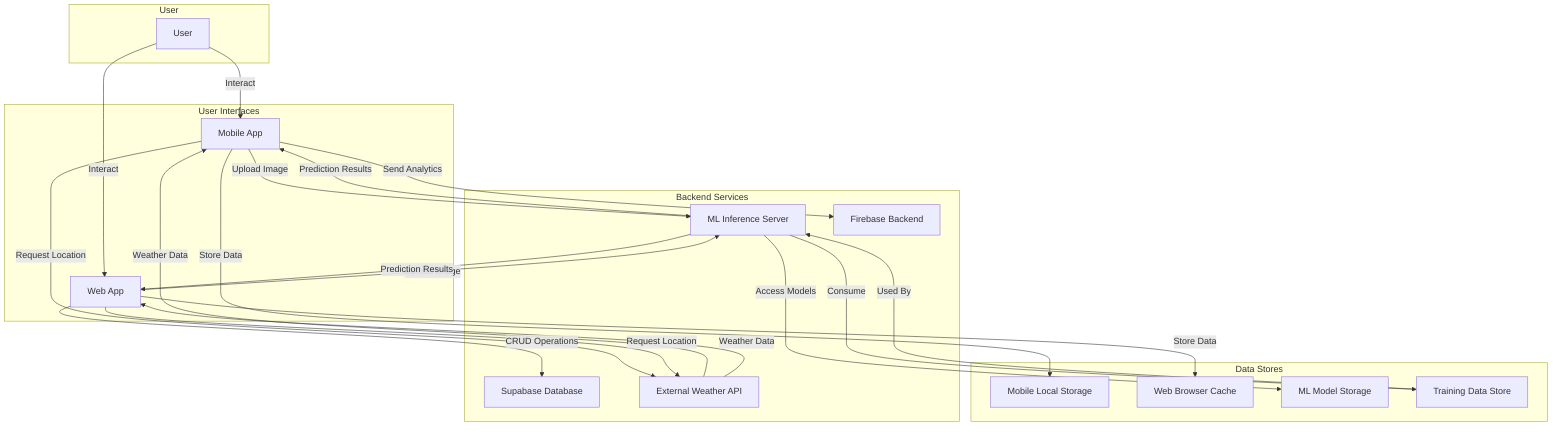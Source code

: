 graph TD
    subgraph User
        ActorUser[User]
    end

    subgraph User Interfaces
        MobileApp[Mobile App]
        WebApp[Web App]
    end

    subgraph Backend Services
        MLServer[ML Inference Server]
        Firebase[Firebase Backend]
        Supabase[Supabase Database]
        WeatherAPI[External Weather API]
    end

    subgraph Data Stores
        MobileLocalStorage[Mobile Local Storage]
        WebLocalStorage[Web Browser Cache]
        MLModelStorage[ML Model Storage]
        TrainingDataStore[Training Data Store]
    end

    ActorUser -- Interact --> MobileApp
    ActorUser -- Interact --> WebApp

    MobileApp -- Upload Image --> MLServer
    MLServer -- Prediction Results --> MobileApp
    MobileApp -- Request Location --> WeatherAPI
    WeatherAPI -- Weather Data --> MobileApp
    MobileApp -- Store Data --> MobileLocalStorage
    MobileApp -- Send Analytics --> Firebase

    WebApp -- Upload Image --> MLServer
    MLServer -- Prediction Results --> WebApp
    WebApp -- Request Location --> WeatherAPI
    WeatherAPI -- Weather Data --> WebApp
    WebApp -- Store Data --> WebLocalStorage
    WebApp -- CRUD Operations --> Supabase

    MLServer -- Access Models --> MLModelStorage
    MLServer -- Consume --> TrainingDataStore
    TrainingDataStore -- Used By --> MLServer